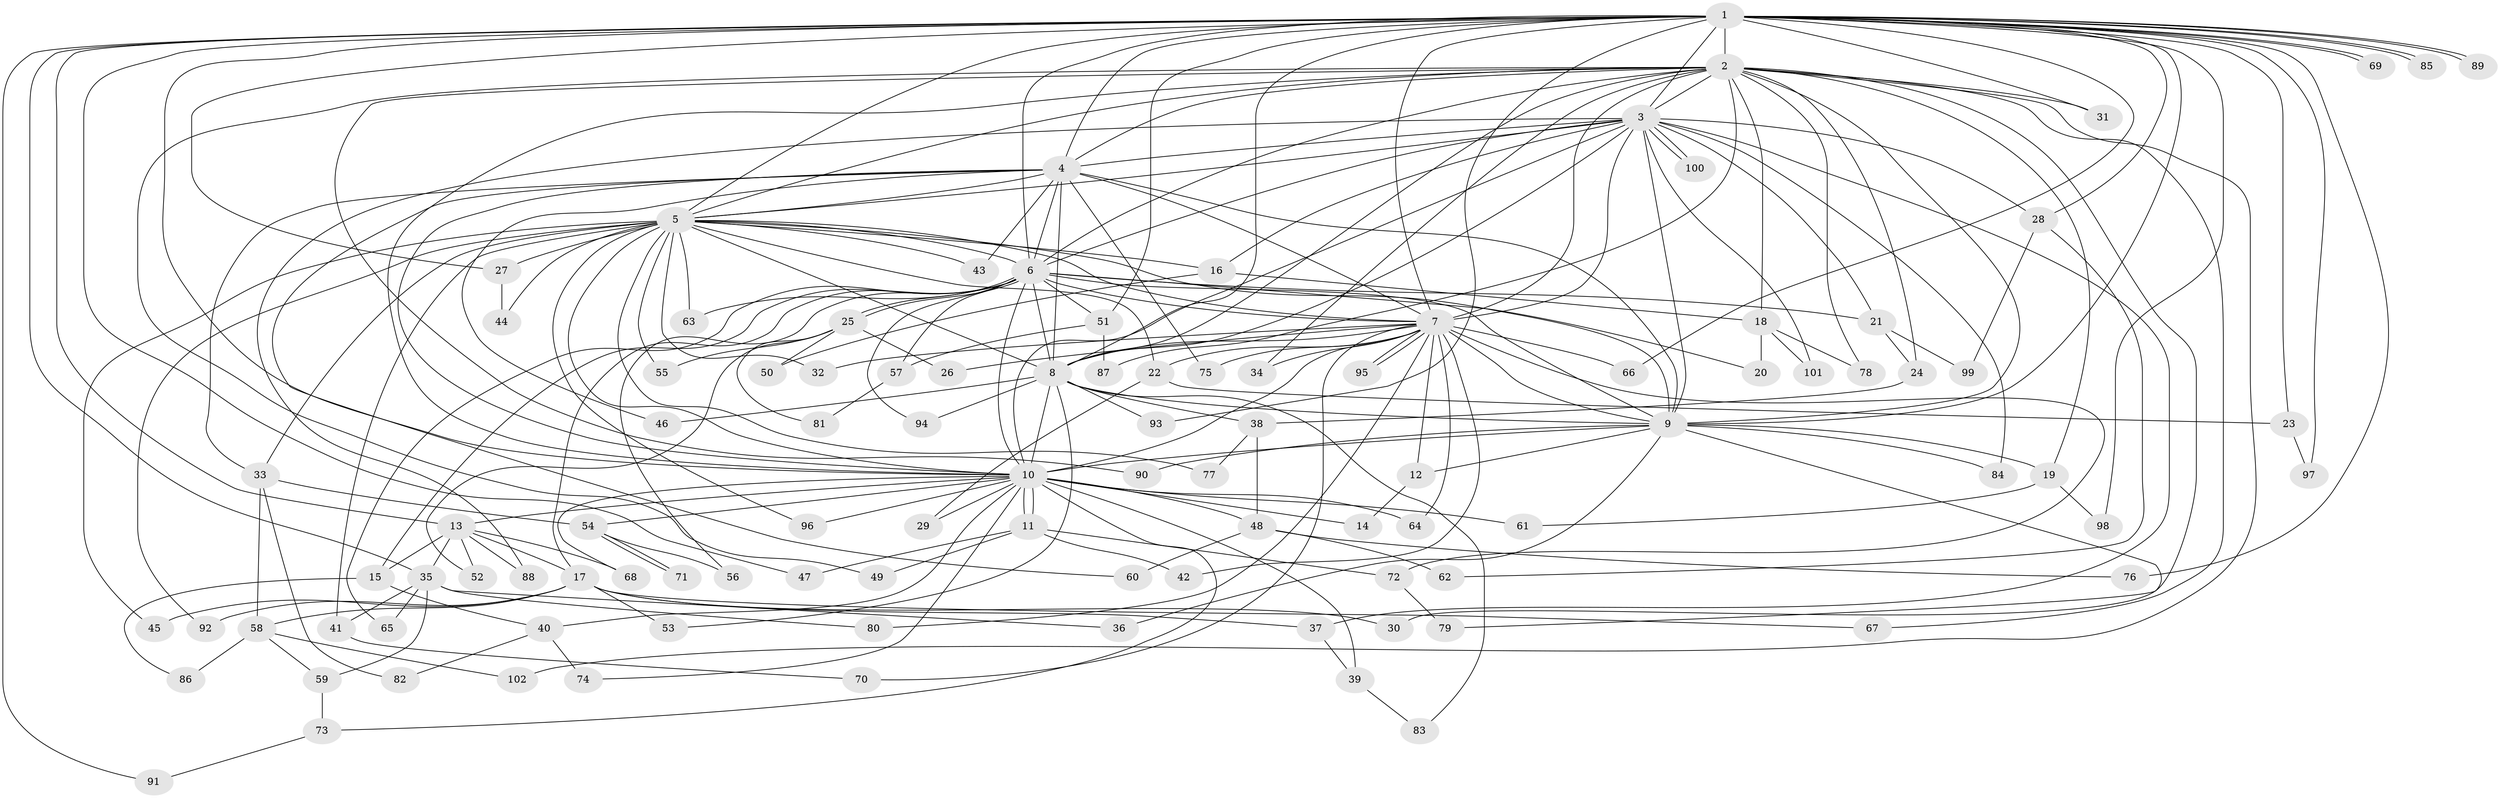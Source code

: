 // Generated by graph-tools (version 1.1) at 2025/45/03/09/25 04:45:51]
// undirected, 102 vertices, 229 edges
graph export_dot {
graph [start="1"]
  node [color=gray90,style=filled];
  1;
  2;
  3;
  4;
  5;
  6;
  7;
  8;
  9;
  10;
  11;
  12;
  13;
  14;
  15;
  16;
  17;
  18;
  19;
  20;
  21;
  22;
  23;
  24;
  25;
  26;
  27;
  28;
  29;
  30;
  31;
  32;
  33;
  34;
  35;
  36;
  37;
  38;
  39;
  40;
  41;
  42;
  43;
  44;
  45;
  46;
  47;
  48;
  49;
  50;
  51;
  52;
  53;
  54;
  55;
  56;
  57;
  58;
  59;
  60;
  61;
  62;
  63;
  64;
  65;
  66;
  67;
  68;
  69;
  70;
  71;
  72;
  73;
  74;
  75;
  76;
  77;
  78;
  79;
  80;
  81;
  82;
  83;
  84;
  85;
  86;
  87;
  88;
  89;
  90;
  91;
  92;
  93;
  94;
  95;
  96;
  97;
  98;
  99;
  100;
  101;
  102;
  1 -- 2;
  1 -- 3;
  1 -- 4;
  1 -- 5;
  1 -- 6;
  1 -- 7;
  1 -- 8;
  1 -- 9;
  1 -- 10;
  1 -- 13;
  1 -- 23;
  1 -- 27;
  1 -- 28;
  1 -- 31;
  1 -- 35;
  1 -- 47;
  1 -- 51;
  1 -- 66;
  1 -- 69;
  1 -- 69;
  1 -- 76;
  1 -- 85;
  1 -- 85;
  1 -- 89;
  1 -- 89;
  1 -- 91;
  1 -- 93;
  1 -- 97;
  1 -- 98;
  2 -- 3;
  2 -- 4;
  2 -- 5;
  2 -- 6;
  2 -- 7;
  2 -- 8;
  2 -- 9;
  2 -- 10;
  2 -- 18;
  2 -- 19;
  2 -- 24;
  2 -- 30;
  2 -- 31;
  2 -- 34;
  2 -- 49;
  2 -- 67;
  2 -- 78;
  2 -- 87;
  2 -- 90;
  2 -- 102;
  3 -- 4;
  3 -- 5;
  3 -- 6;
  3 -- 7;
  3 -- 8;
  3 -- 9;
  3 -- 10;
  3 -- 16;
  3 -- 21;
  3 -- 28;
  3 -- 37;
  3 -- 84;
  3 -- 88;
  3 -- 100;
  3 -- 100;
  3 -- 101;
  4 -- 5;
  4 -- 6;
  4 -- 7;
  4 -- 8;
  4 -- 9;
  4 -- 10;
  4 -- 33;
  4 -- 43;
  4 -- 46;
  4 -- 60;
  4 -- 75;
  5 -- 6;
  5 -- 7;
  5 -- 8;
  5 -- 9;
  5 -- 10;
  5 -- 16;
  5 -- 22;
  5 -- 27;
  5 -- 32;
  5 -- 33;
  5 -- 41;
  5 -- 43;
  5 -- 44;
  5 -- 45;
  5 -- 55;
  5 -- 63;
  5 -- 77;
  5 -- 92;
  5 -- 96;
  6 -- 7;
  6 -- 8;
  6 -- 9;
  6 -- 10;
  6 -- 15;
  6 -- 17;
  6 -- 20;
  6 -- 21;
  6 -- 25;
  6 -- 25;
  6 -- 51;
  6 -- 56;
  6 -- 57;
  6 -- 63;
  6 -- 65;
  6 -- 94;
  7 -- 8;
  7 -- 9;
  7 -- 10;
  7 -- 12;
  7 -- 22;
  7 -- 26;
  7 -- 32;
  7 -- 34;
  7 -- 42;
  7 -- 64;
  7 -- 66;
  7 -- 70;
  7 -- 72;
  7 -- 75;
  7 -- 80;
  7 -- 95;
  7 -- 95;
  8 -- 9;
  8 -- 10;
  8 -- 38;
  8 -- 46;
  8 -- 53;
  8 -- 83;
  8 -- 93;
  8 -- 94;
  9 -- 10;
  9 -- 12;
  9 -- 19;
  9 -- 36;
  9 -- 79;
  9 -- 84;
  9 -- 90;
  10 -- 11;
  10 -- 11;
  10 -- 13;
  10 -- 14;
  10 -- 29;
  10 -- 39;
  10 -- 40;
  10 -- 48;
  10 -- 54;
  10 -- 61;
  10 -- 64;
  10 -- 68;
  10 -- 73;
  10 -- 74;
  10 -- 96;
  11 -- 42;
  11 -- 47;
  11 -- 49;
  11 -- 72;
  12 -- 14;
  13 -- 15;
  13 -- 17;
  13 -- 35;
  13 -- 52;
  13 -- 68;
  13 -- 88;
  15 -- 40;
  15 -- 86;
  16 -- 18;
  16 -- 50;
  17 -- 30;
  17 -- 37;
  17 -- 45;
  17 -- 53;
  17 -- 58;
  17 -- 67;
  17 -- 92;
  18 -- 20;
  18 -- 78;
  18 -- 101;
  19 -- 61;
  19 -- 98;
  21 -- 24;
  21 -- 99;
  22 -- 23;
  22 -- 29;
  23 -- 97;
  24 -- 38;
  25 -- 26;
  25 -- 50;
  25 -- 52;
  25 -- 55;
  25 -- 81;
  27 -- 44;
  28 -- 62;
  28 -- 99;
  33 -- 54;
  33 -- 58;
  33 -- 82;
  35 -- 36;
  35 -- 41;
  35 -- 59;
  35 -- 65;
  35 -- 80;
  37 -- 39;
  38 -- 48;
  38 -- 77;
  39 -- 83;
  40 -- 74;
  40 -- 82;
  41 -- 70;
  48 -- 60;
  48 -- 62;
  48 -- 76;
  51 -- 57;
  51 -- 87;
  54 -- 56;
  54 -- 71;
  54 -- 71;
  57 -- 81;
  58 -- 59;
  58 -- 86;
  58 -- 102;
  59 -- 73;
  72 -- 79;
  73 -- 91;
}
